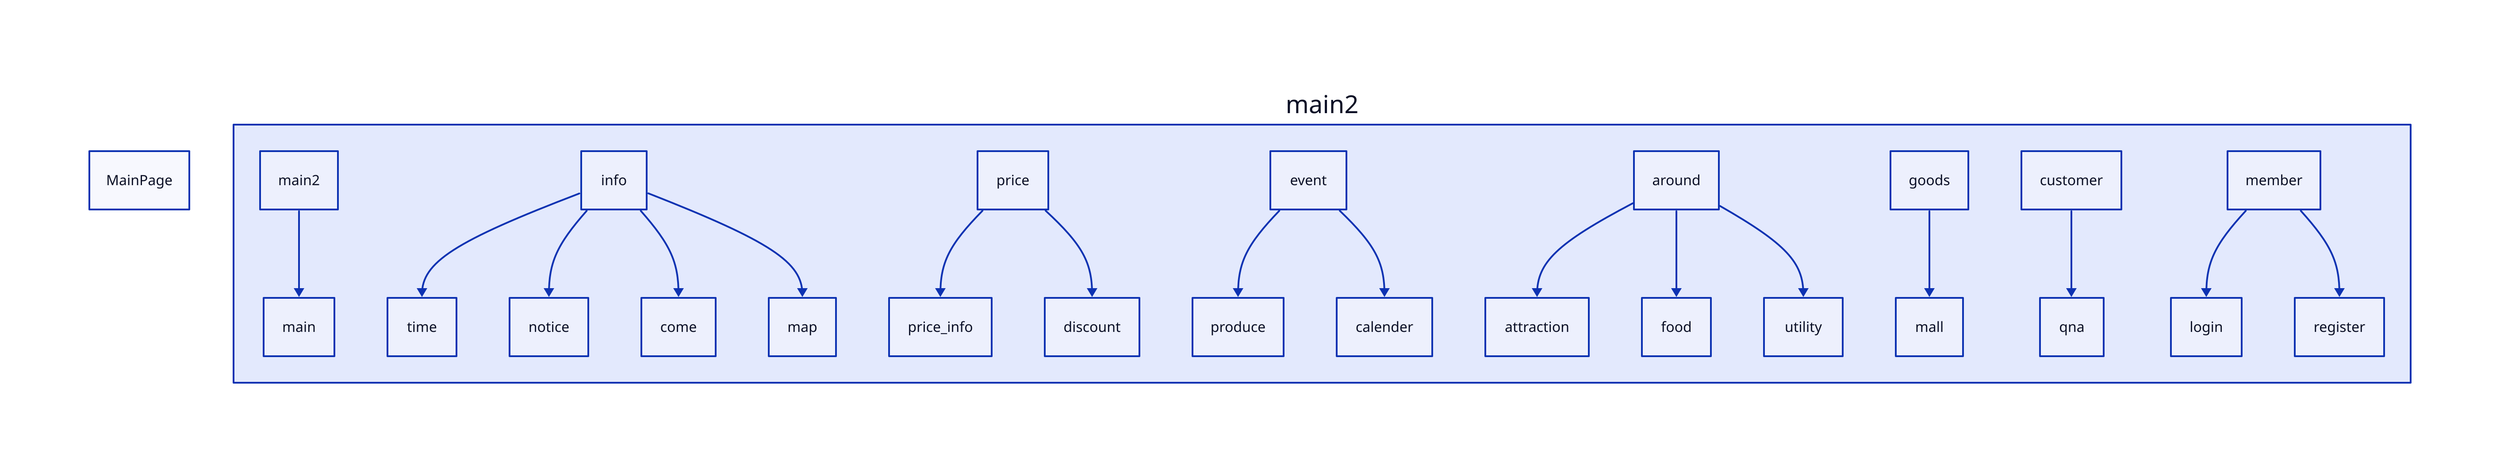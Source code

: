 MainPage{


}

main2{
    main2 -> main
info ->time
info -> notice
info -> come
info -> map

price -> price_info
price -> discount

event -> produce
event -> calender

around -> attraction
around ->food
around -> utility

goods -> mall

customer ->qna

member -> login 
member -> register


}